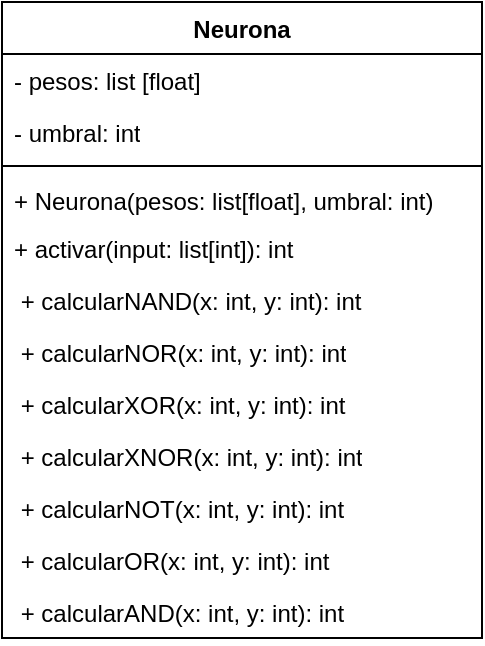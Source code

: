 <mxfile version="28.1.0">
  <diagram name="Página-1" id="tAz4ig582YJrFSEcDu6o">
    <mxGraphModel grid="1" page="1" gridSize="10" guides="1" tooltips="1" connect="1" arrows="1" fold="1" pageScale="1" pageWidth="827" pageHeight="1169" math="0" shadow="0">
      <root>
        <mxCell id="0" />
        <mxCell id="1" parent="0" />
        <mxCell id="MGEefn0FT5FX9TxUmWKF-1" value="Neurona" style="swimlane;fontStyle=1;align=center;verticalAlign=top;childLayout=stackLayout;horizontal=1;startSize=26;horizontalStack=0;resizeParent=1;resizeParentMax=0;resizeLast=0;collapsible=1;marginBottom=0;whiteSpace=wrap;html=1;" vertex="1" parent="1">
          <mxGeometry x="100" y="110" width="240" height="318" as="geometry" />
        </mxCell>
        <mxCell id="MGEefn0FT5FX9TxUmWKF-2" value="- pesos: list [float]" style="text;strokeColor=none;fillColor=none;align=left;verticalAlign=top;spacingLeft=4;spacingRight=4;overflow=hidden;rotatable=0;points=[[0,0.5],[1,0.5]];portConstraint=eastwest;whiteSpace=wrap;html=1;" vertex="1" parent="MGEefn0FT5FX9TxUmWKF-1">
          <mxGeometry y="26" width="240" height="26" as="geometry" />
        </mxCell>
        <mxCell id="MGEefn0FT5FX9TxUmWKF-4" value="- umbral: int" style="text;strokeColor=none;fillColor=none;align=left;verticalAlign=top;spacingLeft=4;spacingRight=4;overflow=hidden;rotatable=0;points=[[0,0.5],[1,0.5]];portConstraint=eastwest;whiteSpace=wrap;html=1;" vertex="1" parent="MGEefn0FT5FX9TxUmWKF-1">
          <mxGeometry y="52" width="240" height="26" as="geometry" />
        </mxCell>
        <mxCell id="MGEefn0FT5FX9TxUmWKF-3" value="" style="line;strokeWidth=1;fillColor=none;align=left;verticalAlign=middle;spacingTop=-1;spacingLeft=3;spacingRight=3;rotatable=0;labelPosition=right;points=[];portConstraint=eastwest;strokeColor=inherit;" vertex="1" parent="MGEefn0FT5FX9TxUmWKF-1">
          <mxGeometry y="78" width="240" height="8" as="geometry" />
        </mxCell>
        <mxCell id="MGEefn0FT5FX9TxUmWKF-9" value="+ Neurona(pesos: list[float], umbral: int)" style="text;strokeColor=none;fillColor=none;align=left;verticalAlign=top;spacingLeft=4;spacingRight=4;overflow=hidden;rotatable=0;points=[[0,0.5],[1,0.5]];portConstraint=eastwest;whiteSpace=wrap;html=1;" vertex="1" parent="MGEefn0FT5FX9TxUmWKF-1">
          <mxGeometry y="86" width="240" height="24" as="geometry" />
        </mxCell>
        <mxCell id="MGEefn0FT5FX9TxUmWKF-10" value="+ activar(input: list[int]): int" style="text;strokeColor=none;fillColor=none;align=left;verticalAlign=top;spacingLeft=4;spacingRight=4;overflow=hidden;rotatable=0;points=[[0,0.5],[1,0.5]];portConstraint=eastwest;whiteSpace=wrap;html=1;" vertex="1" parent="MGEefn0FT5FX9TxUmWKF-1">
          <mxGeometry y="110" width="240" height="26" as="geometry" />
        </mxCell>
        <mxCell id="MGEefn0FT5FX9TxUmWKF-17" value="&lt;div&gt;&amp;nbsp;+ calcularNAND(x: int, y: int): int&lt;/div&gt;" style="text;strokeColor=none;fillColor=none;align=left;verticalAlign=top;spacingLeft=4;spacingRight=4;overflow=hidden;rotatable=0;points=[[0,0.5],[1,0.5]];portConstraint=eastwest;whiteSpace=wrap;html=1;" vertex="1" parent="MGEefn0FT5FX9TxUmWKF-1">
          <mxGeometry y="136" width="240" height="26" as="geometry" />
        </mxCell>
        <mxCell id="MGEefn0FT5FX9TxUmWKF-18" value="&lt;div&gt;&amp;nbsp;+ calcularNOR(x: int, y: int): int&lt;/div&gt;" style="text;strokeColor=none;fillColor=none;align=left;verticalAlign=top;spacingLeft=4;spacingRight=4;overflow=hidden;rotatable=0;points=[[0,0.5],[1,0.5]];portConstraint=eastwest;whiteSpace=wrap;html=1;" vertex="1" parent="MGEefn0FT5FX9TxUmWKF-1">
          <mxGeometry y="162" width="240" height="26" as="geometry" />
        </mxCell>
        <mxCell id="MGEefn0FT5FX9TxUmWKF-20" value="&lt;div&gt;&amp;nbsp;+ calcularXOR(x: int, y: int): int&lt;/div&gt;" style="text;strokeColor=none;fillColor=none;align=left;verticalAlign=top;spacingLeft=4;spacingRight=4;overflow=hidden;rotatable=0;points=[[0,0.5],[1,0.5]];portConstraint=eastwest;whiteSpace=wrap;html=1;" vertex="1" parent="MGEefn0FT5FX9TxUmWKF-1">
          <mxGeometry y="188" width="240" height="26" as="geometry" />
        </mxCell>
        <mxCell id="MGEefn0FT5FX9TxUmWKF-21" value="&lt;div&gt;&amp;nbsp;+ calcularXNOR(x: int, y: int): int&lt;/div&gt;" style="text;strokeColor=none;fillColor=none;align=left;verticalAlign=top;spacingLeft=4;spacingRight=4;overflow=hidden;rotatable=0;points=[[0,0.5],[1,0.5]];portConstraint=eastwest;whiteSpace=wrap;html=1;" vertex="1" parent="MGEefn0FT5FX9TxUmWKF-1">
          <mxGeometry y="214" width="240" height="26" as="geometry" />
        </mxCell>
        <mxCell id="MGEefn0FT5FX9TxUmWKF-19" value="&lt;div&gt;&amp;nbsp;+ calcularNOT(x: int, y: int): int&lt;/div&gt;" style="text;strokeColor=none;fillColor=none;align=left;verticalAlign=top;spacingLeft=4;spacingRight=4;overflow=hidden;rotatable=0;points=[[0,0.5],[1,0.5]];portConstraint=eastwest;whiteSpace=wrap;html=1;" vertex="1" parent="MGEefn0FT5FX9TxUmWKF-1">
          <mxGeometry y="240" width="240" height="26" as="geometry" />
        </mxCell>
        <mxCell id="MGEefn0FT5FX9TxUmWKF-16" value="&lt;div&gt;&amp;nbsp;+ calcularOR(x: int, y: int): int&lt;/div&gt;" style="text;strokeColor=none;fillColor=none;align=left;verticalAlign=top;spacingLeft=4;spacingRight=4;overflow=hidden;rotatable=0;points=[[0,0.5],[1,0.5]];portConstraint=eastwest;whiteSpace=wrap;html=1;" vertex="1" parent="MGEefn0FT5FX9TxUmWKF-1">
          <mxGeometry y="266" width="240" height="26" as="geometry" />
        </mxCell>
        <mxCell id="MGEefn0FT5FX9TxUmWKF-13" value="&lt;div&gt;&amp;nbsp;+ calcularAND(x: int, y: int): int&lt;/div&gt;" style="text;strokeColor=none;fillColor=none;align=left;verticalAlign=top;spacingLeft=4;spacingRight=4;overflow=hidden;rotatable=0;points=[[0,0.5],[1,0.5]];portConstraint=eastwest;whiteSpace=wrap;html=1;" vertex="1" parent="MGEefn0FT5FX9TxUmWKF-1">
          <mxGeometry y="292" width="240" height="26" as="geometry" />
        </mxCell>
      </root>
    </mxGraphModel>
  </diagram>
</mxfile>
